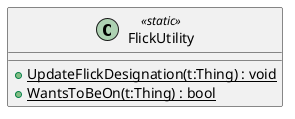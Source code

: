 @startuml
class FlickUtility <<static>> {
    + {static} UpdateFlickDesignation(t:Thing) : void
    + {static} WantsToBeOn(t:Thing) : bool
}
@enduml
